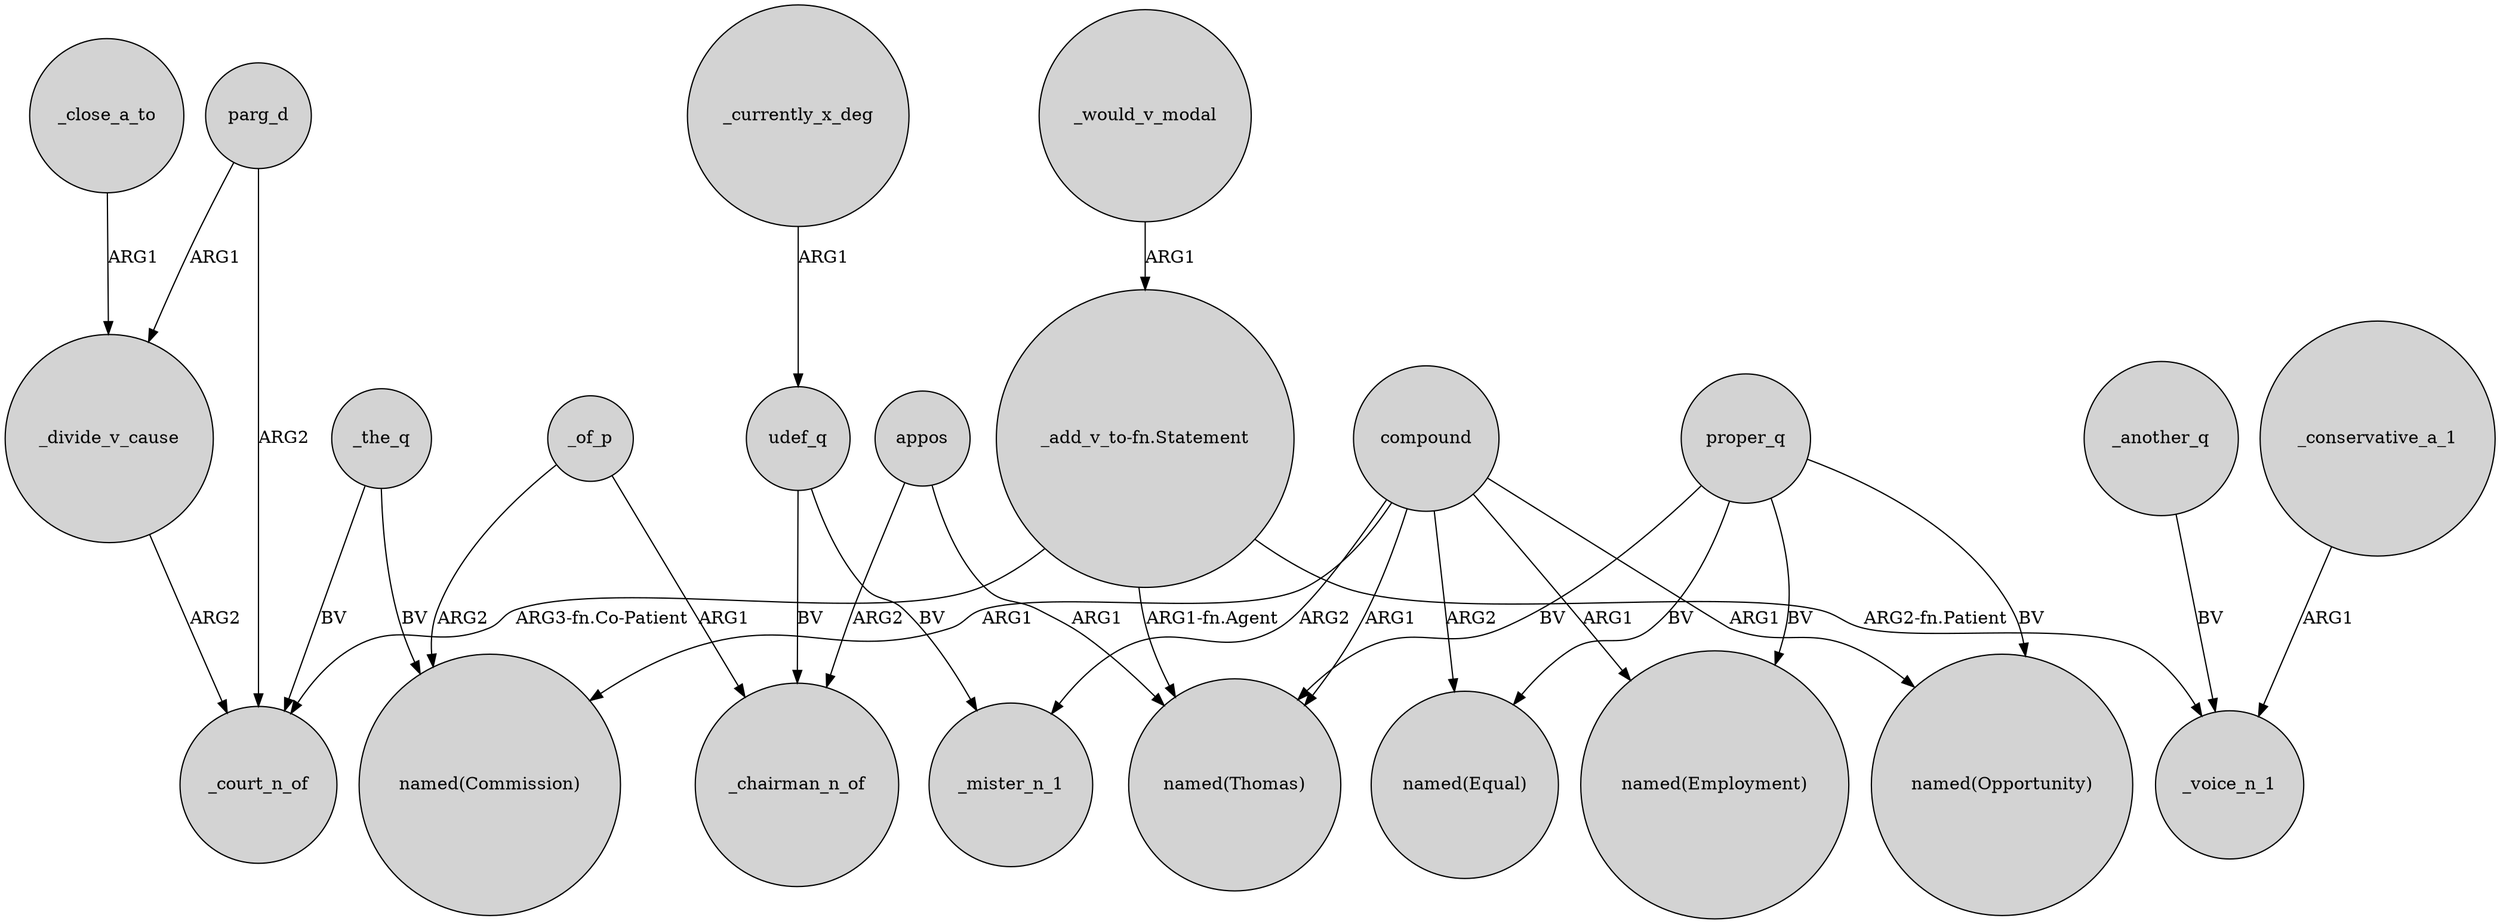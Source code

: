 digraph {
	node [shape=circle style=filled]
	_divide_v_cause -> _court_n_of [label=ARG2]
	parg_d -> _court_n_of [label=ARG2]
	_close_a_to -> _divide_v_cause [label=ARG1]
	parg_d -> _divide_v_cause [label=ARG1]
	"_add_v_to-fn.Statement" -> "named(Thomas)" [label="ARG1-fn.Agent"]
	compound -> "named(Commission)" [label=ARG1]
	_another_q -> _voice_n_1 [label=BV]
	proper_q -> "named(Equal)" [label=BV]
	compound -> _mister_n_1 [label=ARG2]
	"_add_v_to-fn.Statement" -> _court_n_of [label="ARG3-fn.Co-Patient"]
	appos -> "named(Thomas)" [label=ARG1]
	_the_q -> _court_n_of [label=BV]
	udef_q -> _mister_n_1 [label=BV]
	_of_p -> _chairman_n_of [label=ARG1]
	"_add_v_to-fn.Statement" -> _voice_n_1 [label="ARG2-fn.Patient"]
	compound -> "named(Equal)" [label=ARG2]
	compound -> "named(Opportunity)" [label=ARG1]
	_conservative_a_1 -> _voice_n_1 [label=ARG1]
	udef_q -> _chairman_n_of [label=BV]
	compound -> "named(Employment)" [label=ARG1]
	_would_v_modal -> "_add_v_to-fn.Statement" [label=ARG1]
	appos -> _chairman_n_of [label=ARG2]
	proper_q -> "named(Thomas)" [label=BV]
	proper_q -> "named(Opportunity)" [label=BV]
	_of_p -> "named(Commission)" [label=ARG2]
	compound -> "named(Thomas)" [label=ARG1]
	proper_q -> "named(Employment)" [label=BV]
	_currently_x_deg -> udef_q [label=ARG1]
	_the_q -> "named(Commission)" [label=BV]
}
